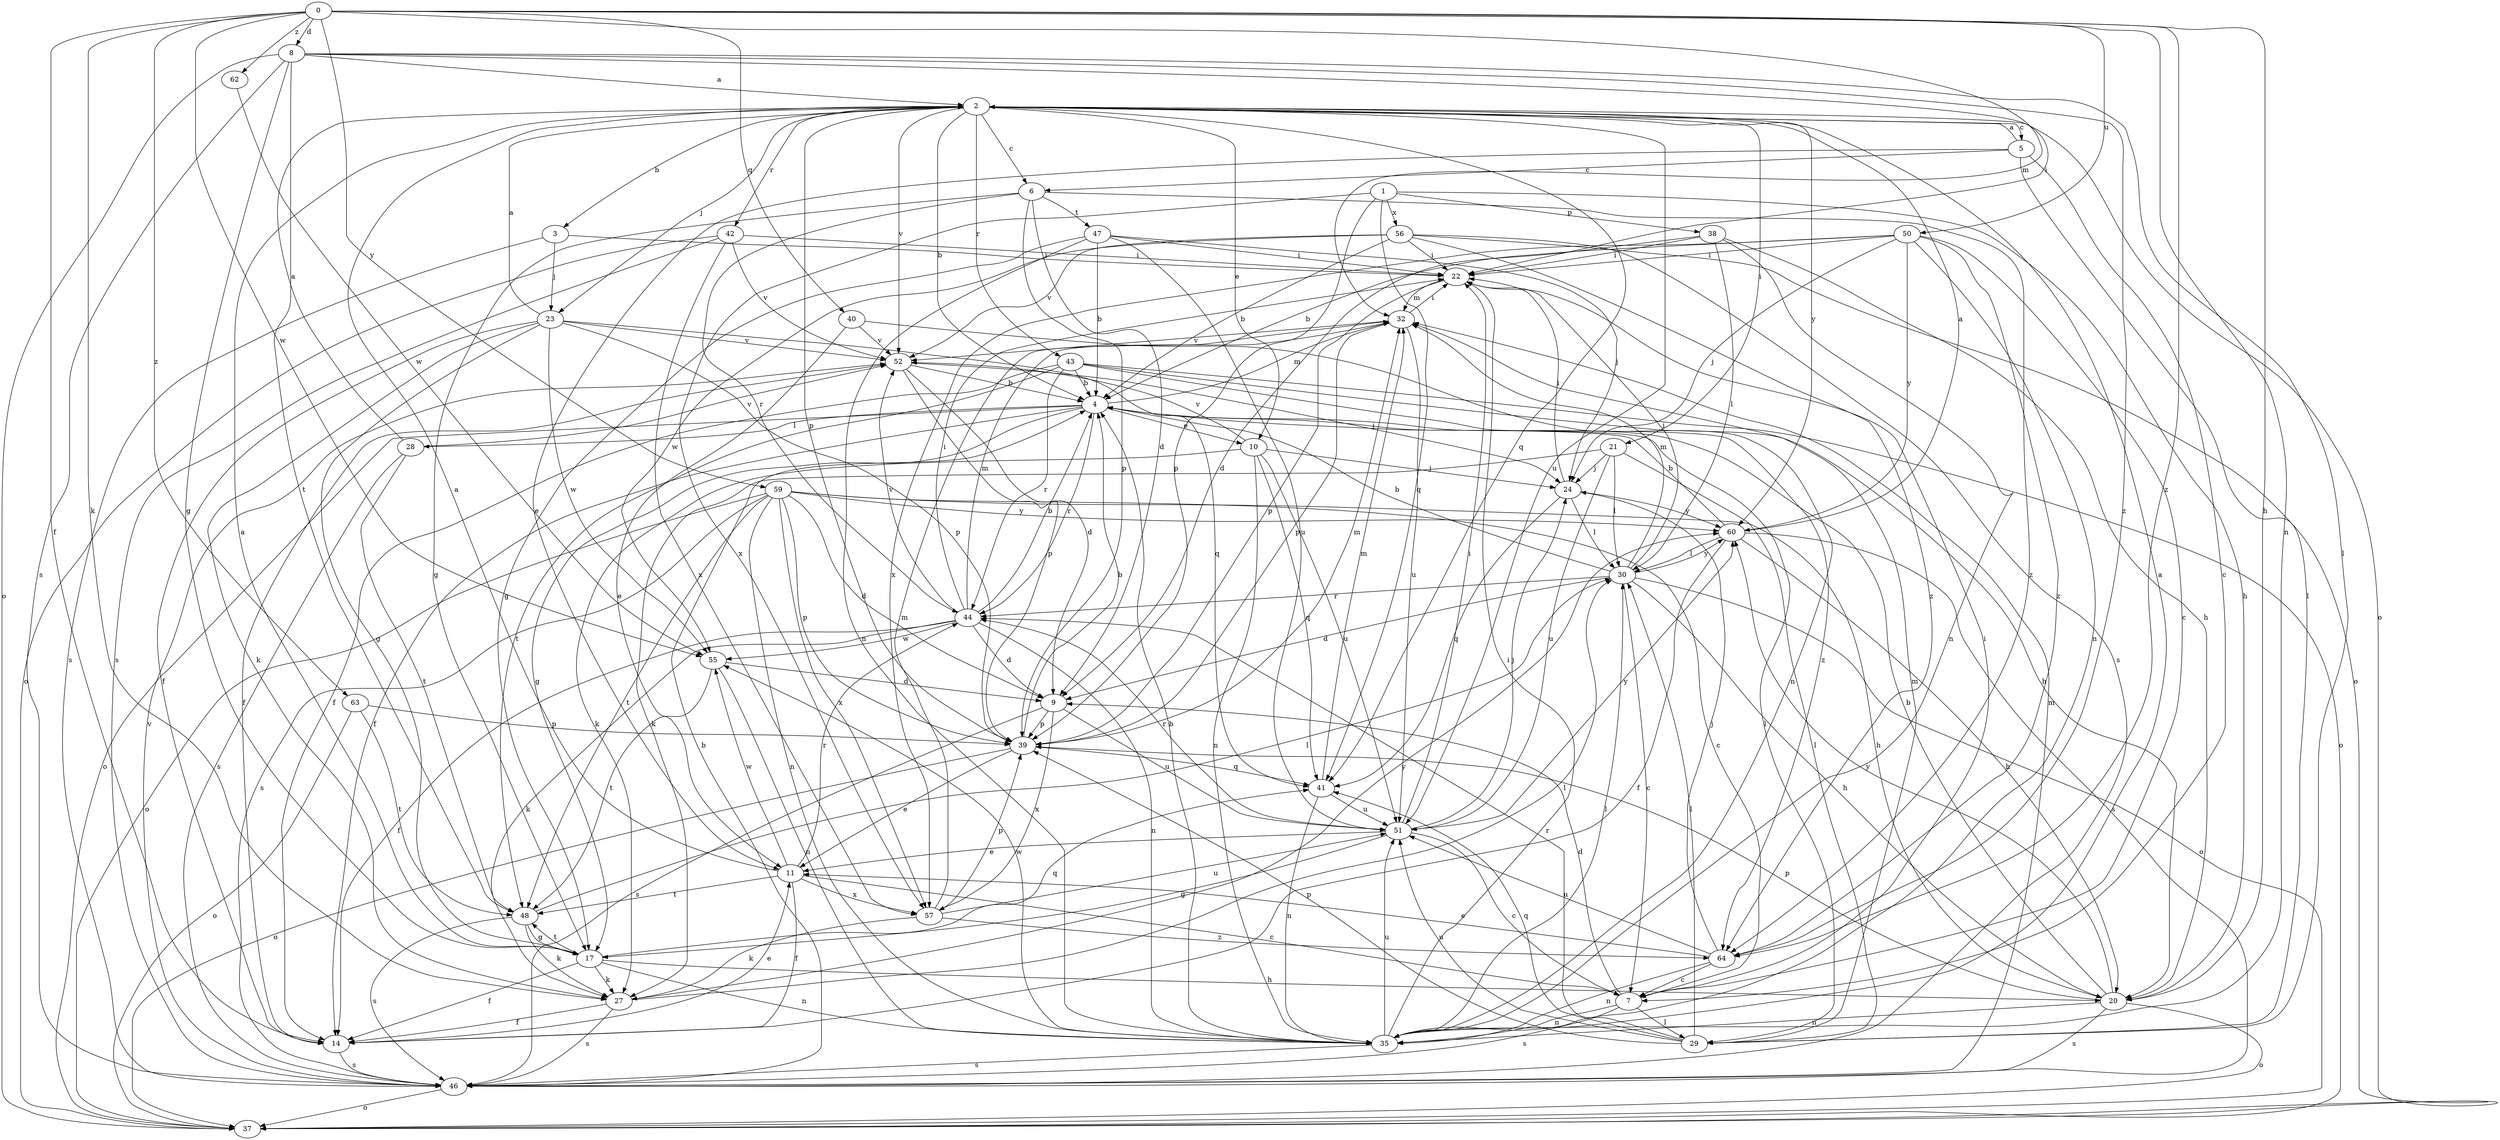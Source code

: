 strict digraph  {
0;
1;
2;
3;
4;
5;
6;
7;
8;
9;
10;
11;
14;
17;
20;
21;
22;
23;
24;
27;
28;
29;
30;
32;
35;
37;
38;
39;
40;
41;
42;
43;
44;
46;
47;
48;
50;
51;
52;
55;
56;
57;
59;
60;
62;
63;
64;
0 -> 8  [label=d];
0 -> 14  [label=f];
0 -> 20  [label=h];
0 -> 27  [label=k];
0 -> 32  [label=m];
0 -> 35  [label=n];
0 -> 40  [label=q];
0 -> 50  [label=u];
0 -> 55  [label=w];
0 -> 59  [label=y];
0 -> 62  [label=z];
0 -> 63  [label=z];
0 -> 64  [label=z];
1 -> 20  [label=h];
1 -> 38  [label=p];
1 -> 39  [label=p];
1 -> 41  [label=q];
1 -> 56  [label=x];
1 -> 57  [label=x];
2 -> 3  [label=b];
2 -> 4  [label=b];
2 -> 5  [label=c];
2 -> 6  [label=c];
2 -> 10  [label=e];
2 -> 21  [label=i];
2 -> 23  [label=j];
2 -> 37  [label=o];
2 -> 39  [label=p];
2 -> 41  [label=q];
2 -> 42  [label=r];
2 -> 43  [label=r];
2 -> 51  [label=u];
2 -> 52  [label=v];
2 -> 60  [label=y];
3 -> 22  [label=i];
3 -> 23  [label=j];
3 -> 46  [label=s];
4 -> 10  [label=e];
4 -> 14  [label=f];
4 -> 17  [label=g];
4 -> 28  [label=l];
4 -> 29  [label=l];
4 -> 32  [label=m];
4 -> 37  [label=o];
4 -> 44  [label=r];
5 -> 2  [label=a];
5 -> 6  [label=c];
5 -> 7  [label=c];
5 -> 11  [label=e];
5 -> 29  [label=l];
6 -> 9  [label=d];
6 -> 17  [label=g];
6 -> 39  [label=p];
6 -> 44  [label=r];
6 -> 47  [label=t];
6 -> 64  [label=z];
7 -> 9  [label=d];
7 -> 22  [label=i];
7 -> 29  [label=l];
7 -> 35  [label=n];
7 -> 46  [label=s];
8 -> 2  [label=a];
8 -> 17  [label=g];
8 -> 22  [label=i];
8 -> 29  [label=l];
8 -> 37  [label=o];
8 -> 46  [label=s];
8 -> 48  [label=t];
8 -> 64  [label=z];
9 -> 39  [label=p];
9 -> 46  [label=s];
9 -> 51  [label=u];
9 -> 57  [label=x];
10 -> 24  [label=j];
10 -> 27  [label=k];
10 -> 35  [label=n];
10 -> 41  [label=q];
10 -> 51  [label=u];
10 -> 52  [label=v];
11 -> 2  [label=a];
11 -> 7  [label=c];
11 -> 14  [label=f];
11 -> 44  [label=r];
11 -> 48  [label=t];
11 -> 55  [label=w];
11 -> 57  [label=x];
14 -> 11  [label=e];
14 -> 46  [label=s];
17 -> 2  [label=a];
17 -> 14  [label=f];
17 -> 20  [label=h];
17 -> 27  [label=k];
17 -> 35  [label=n];
17 -> 41  [label=q];
17 -> 48  [label=t];
20 -> 4  [label=b];
20 -> 35  [label=n];
20 -> 37  [label=o];
20 -> 39  [label=p];
20 -> 46  [label=s];
20 -> 60  [label=y];
21 -> 24  [label=j];
21 -> 27  [label=k];
21 -> 29  [label=l];
21 -> 30  [label=l];
21 -> 51  [label=u];
22 -> 32  [label=m];
22 -> 39  [label=p];
23 -> 2  [label=a];
23 -> 14  [label=f];
23 -> 17  [label=g];
23 -> 27  [label=k];
23 -> 39  [label=p];
23 -> 41  [label=q];
23 -> 52  [label=v];
23 -> 55  [label=w];
24 -> 22  [label=i];
24 -> 30  [label=l];
24 -> 41  [label=q];
24 -> 60  [label=y];
27 -> 14  [label=f];
27 -> 30  [label=l];
27 -> 46  [label=s];
27 -> 60  [label=y];
28 -> 2  [label=a];
28 -> 46  [label=s];
28 -> 48  [label=t];
28 -> 52  [label=v];
29 -> 30  [label=l];
29 -> 32  [label=m];
29 -> 39  [label=p];
29 -> 41  [label=q];
29 -> 44  [label=r];
29 -> 51  [label=u];
30 -> 4  [label=b];
30 -> 7  [label=c];
30 -> 9  [label=d];
30 -> 20  [label=h];
30 -> 22  [label=i];
30 -> 32  [label=m];
30 -> 37  [label=o];
30 -> 44  [label=r];
30 -> 60  [label=y];
32 -> 22  [label=i];
32 -> 39  [label=p];
32 -> 51  [label=u];
32 -> 52  [label=v];
35 -> 2  [label=a];
35 -> 4  [label=b];
35 -> 22  [label=i];
35 -> 30  [label=l];
35 -> 46  [label=s];
35 -> 51  [label=u];
35 -> 55  [label=w];
38 -> 9  [label=d];
38 -> 20  [label=h];
38 -> 22  [label=i];
38 -> 30  [label=l];
38 -> 35  [label=n];
39 -> 4  [label=b];
39 -> 11  [label=e];
39 -> 32  [label=m];
39 -> 37  [label=o];
39 -> 41  [label=q];
40 -> 11  [label=e];
40 -> 35  [label=n];
40 -> 52  [label=v];
41 -> 32  [label=m];
41 -> 35  [label=n];
41 -> 51  [label=u];
42 -> 22  [label=i];
42 -> 37  [label=o];
42 -> 46  [label=s];
42 -> 52  [label=v];
42 -> 57  [label=x];
43 -> 4  [label=b];
43 -> 14  [label=f];
43 -> 20  [label=h];
43 -> 37  [label=o];
43 -> 44  [label=r];
43 -> 48  [label=t];
43 -> 64  [label=z];
44 -> 4  [label=b];
44 -> 9  [label=d];
44 -> 14  [label=f];
44 -> 22  [label=i];
44 -> 27  [label=k];
44 -> 32  [label=m];
44 -> 35  [label=n];
44 -> 52  [label=v];
44 -> 55  [label=w];
46 -> 4  [label=b];
46 -> 32  [label=m];
46 -> 37  [label=o];
46 -> 52  [label=v];
47 -> 4  [label=b];
47 -> 17  [label=g];
47 -> 22  [label=i];
47 -> 24  [label=j];
47 -> 35  [label=n];
47 -> 51  [label=u];
48 -> 17  [label=g];
48 -> 27  [label=k];
48 -> 30  [label=l];
48 -> 46  [label=s];
50 -> 4  [label=b];
50 -> 7  [label=c];
50 -> 22  [label=i];
50 -> 24  [label=j];
50 -> 35  [label=n];
50 -> 57  [label=x];
50 -> 60  [label=y];
50 -> 64  [label=z];
51 -> 7  [label=c];
51 -> 11  [label=e];
51 -> 17  [label=g];
51 -> 22  [label=i];
51 -> 24  [label=j];
51 -> 44  [label=r];
51 -> 60  [label=y];
52 -> 4  [label=b];
52 -> 9  [label=d];
52 -> 14  [label=f];
52 -> 24  [label=j];
52 -> 39  [label=p];
55 -> 9  [label=d];
55 -> 35  [label=n];
55 -> 48  [label=t];
56 -> 4  [label=b];
56 -> 22  [label=i];
56 -> 37  [label=o];
56 -> 46  [label=s];
56 -> 52  [label=v];
56 -> 55  [label=w];
56 -> 64  [label=z];
57 -> 27  [label=k];
57 -> 32  [label=m];
57 -> 39  [label=p];
57 -> 51  [label=u];
57 -> 64  [label=z];
59 -> 7  [label=c];
59 -> 9  [label=d];
59 -> 20  [label=h];
59 -> 35  [label=n];
59 -> 37  [label=o];
59 -> 39  [label=p];
59 -> 46  [label=s];
59 -> 48  [label=t];
59 -> 57  [label=x];
59 -> 60  [label=y];
60 -> 2  [label=a];
60 -> 4  [label=b];
60 -> 14  [label=f];
60 -> 20  [label=h];
60 -> 30  [label=l];
60 -> 46  [label=s];
62 -> 55  [label=w];
63 -> 37  [label=o];
63 -> 39  [label=p];
63 -> 48  [label=t];
64 -> 7  [label=c];
64 -> 11  [label=e];
64 -> 24  [label=j];
64 -> 35  [label=n];
64 -> 51  [label=u];
}
